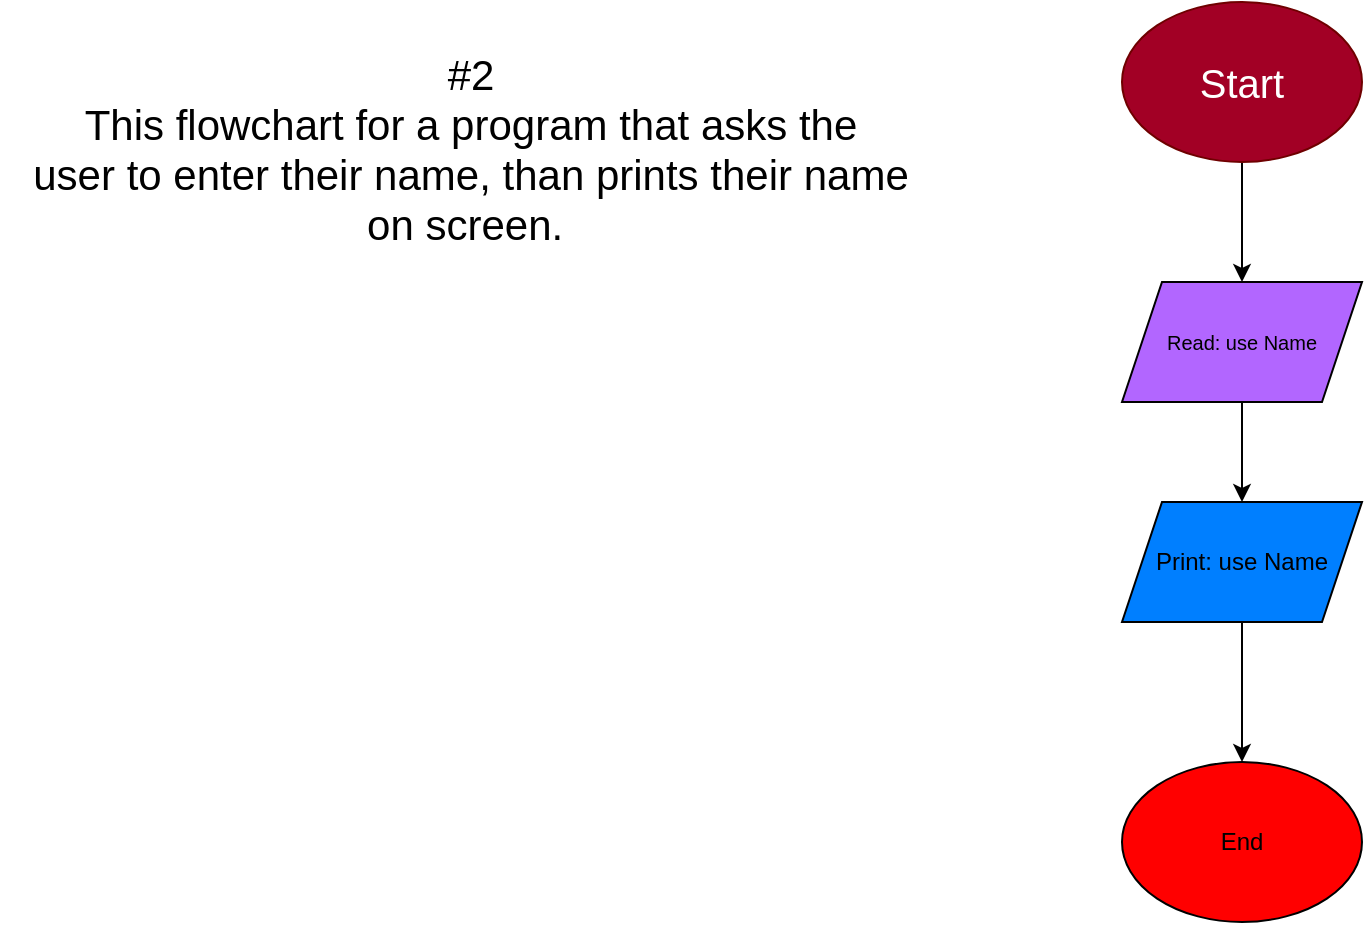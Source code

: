 <mxfile version="27.0.9">
  <diagram name="Page-1" id="IaMqULemEapbVnaxmdo2">
    <mxGraphModel dx="1405" dy="1582" grid="1" gridSize="10" guides="1" tooltips="1" connect="1" arrows="1" fold="1" page="1" pageScale="1" pageWidth="827" pageHeight="1169" math="0" shadow="0">
      <root>
        <mxCell id="0" />
        <mxCell id="1" parent="0" />
        <mxCell id="r1paUzvNtGyu7lP1f1zn-6" value="" style="edgeStyle=orthogonalEdgeStyle;rounded=0;orthogonalLoop=1;jettySize=auto;html=1;" parent="1" source="r1paUzvNtGyu7lP1f1zn-2" target="r1paUzvNtGyu7lP1f1zn-5" edge="1">
          <mxGeometry relative="1" as="geometry" />
        </mxCell>
        <mxCell id="r1paUzvNtGyu7lP1f1zn-2" value="&lt;font style=&quot;font-size: 20px;&quot;&gt;Start&lt;/font&gt;" style="ellipse;whiteSpace=wrap;html=1;fillColor=light-dark(#A20025,#00FF00);fontColor=#ffffff;strokeColor=#6F0000;fillStyle=auto;" parent="1" vertex="1">
          <mxGeometry x="560" y="-40" width="120" height="80" as="geometry" />
        </mxCell>
        <mxCell id="r1paUzvNtGyu7lP1f1zn-3" value="End" style="ellipse;whiteSpace=wrap;html=1;fillColor=#FF0000;" parent="1" vertex="1">
          <mxGeometry x="560" y="340" width="120" height="80" as="geometry" />
        </mxCell>
        <mxCell id="r1paUzvNtGyu7lP1f1zn-8" value="" style="edgeStyle=orthogonalEdgeStyle;rounded=0;orthogonalLoop=1;jettySize=auto;html=1;" parent="1" source="r1paUzvNtGyu7lP1f1zn-4" target="r1paUzvNtGyu7lP1f1zn-3" edge="1">
          <mxGeometry relative="1" as="geometry" />
        </mxCell>
        <mxCell id="r1paUzvNtGyu7lP1f1zn-4" value="Print: use Name" style="shape=parallelogram;perimeter=parallelogramPerimeter;whiteSpace=wrap;html=1;fixedSize=1;fillColor=#007FFF;" parent="1" vertex="1">
          <mxGeometry x="560" y="210" width="120" height="60" as="geometry" />
        </mxCell>
        <mxCell id="r1paUzvNtGyu7lP1f1zn-7" value="" style="edgeStyle=orthogonalEdgeStyle;rounded=0;orthogonalLoop=1;jettySize=auto;html=1;" parent="1" source="r1paUzvNtGyu7lP1f1zn-5" target="r1paUzvNtGyu7lP1f1zn-4" edge="1">
          <mxGeometry relative="1" as="geometry" />
        </mxCell>
        <mxCell id="r1paUzvNtGyu7lP1f1zn-5" value="&lt;font size=&quot;1&quot;&gt;Read: use Name&lt;/font&gt;" style="shape=parallelogram;perimeter=parallelogramPerimeter;whiteSpace=wrap;html=1;fixedSize=1;fillColor=#B266FF;" parent="1" vertex="1">
          <mxGeometry x="560" y="100" width="120" height="60" as="geometry" />
        </mxCell>
        <mxCell id="NAjNZYuyMdLMcnPgpdKb-1" value="&lt;span style=&quot;font-size: 21px;&quot;&gt;#2&lt;/span&gt;&lt;div&gt;&lt;span style=&quot;font-size: 21px;&quot;&gt;This flowchart for a program that asks&amp;nbsp;&lt;/span&gt;&lt;span style=&quot;font-size: 21px; background-color: transparent; color: light-dark(rgb(0, 0, 0), rgb(255, 255, 255));&quot;&gt;the&lt;/span&gt;&lt;/div&gt;&lt;div&gt;&lt;span style=&quot;font-size: 21px; background-color: transparent; color: light-dark(rgb(0, 0, 0), rgb(255, 255, 255));&quot;&gt;&amp;nbsp;user to enter their name, than prints&amp;nbsp;&lt;/span&gt;&lt;span style=&quot;font-size: 21px; background-color: transparent; color: light-dark(rgb(0, 0, 0), rgb(255, 255, 255));&quot;&gt;their&amp;nbsp;&lt;/span&gt;&lt;span style=&quot;background-color: transparent; color: light-dark(rgb(0, 0, 0), rgb(255, 255, 255)); font-size: 21px;&quot;&gt;name&amp;nbsp;&lt;/span&gt;&lt;/div&gt;&lt;div&gt;&lt;span style=&quot;background-color: transparent; color: light-dark(rgb(0, 0, 0), rgb(255, 255, 255)); font-size: 21px;&quot;&gt;on screen.&amp;nbsp;&lt;/span&gt;&lt;/div&gt;&lt;div style=&quot;text-align: left;&quot;&gt;&lt;span style=&quot;font-size: 21px;&quot;&gt;&lt;br&gt;&lt;/span&gt;&lt;/div&gt;" style="text;html=1;align=center;verticalAlign=middle;resizable=0;points=[];autosize=1;strokeColor=none;fillColor=none;fontSize=16;" parent="1" vertex="1">
          <mxGeometry x="-1" y="-24" width="470" height="140" as="geometry" />
        </mxCell>
      </root>
    </mxGraphModel>
  </diagram>
</mxfile>
